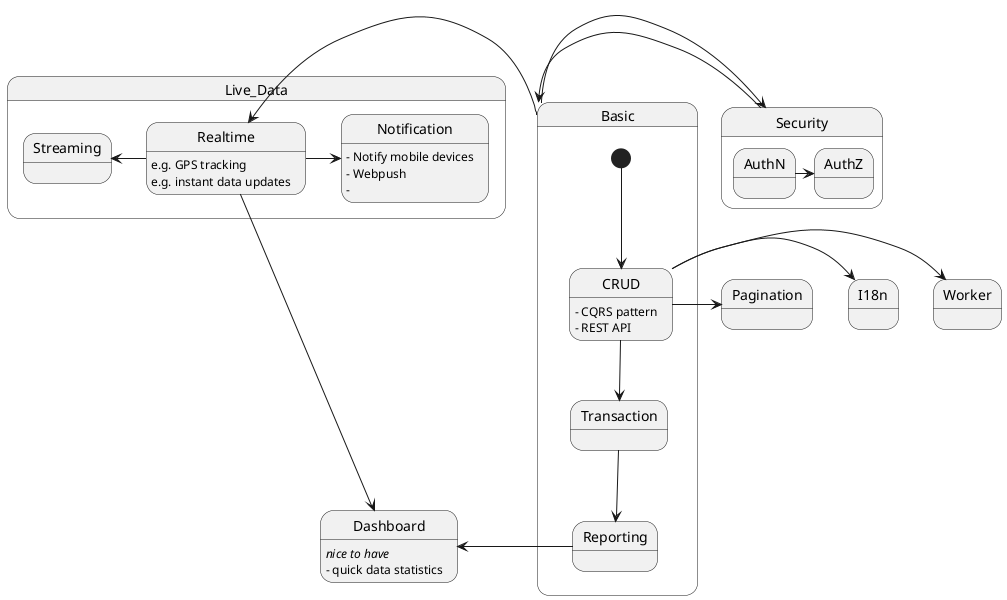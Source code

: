 @startuml

state Security {
    AuthN -> AuthZ
}

state Basic {
    [*] --> CRUD
    CRUD -down-> Transaction
    Transaction -down-> Reporting
}

state Live_Data {
    Realtime -> Notification
    Realtime -left-> Streaming
}

Security -left> Basic
Basic -> Security

CRUD -> Pagination
CRUD -> I18n
CRUD -> Worker

Basic -> Realtime

Reporting -> Dashboard
Realtime -> Dashboard

' problem descriptions

CRUD : - CQRS pattern
CRUD : - REST API

Realtime : e.g. GPS tracking
Realtime : e.g. instant data updates 

Notification : - Notify mobile devices
Notification : - Webpush
Notification : - 

Dashboard : <i>nice to have</i>
Dashboard : - quick data statistics

@enduml
